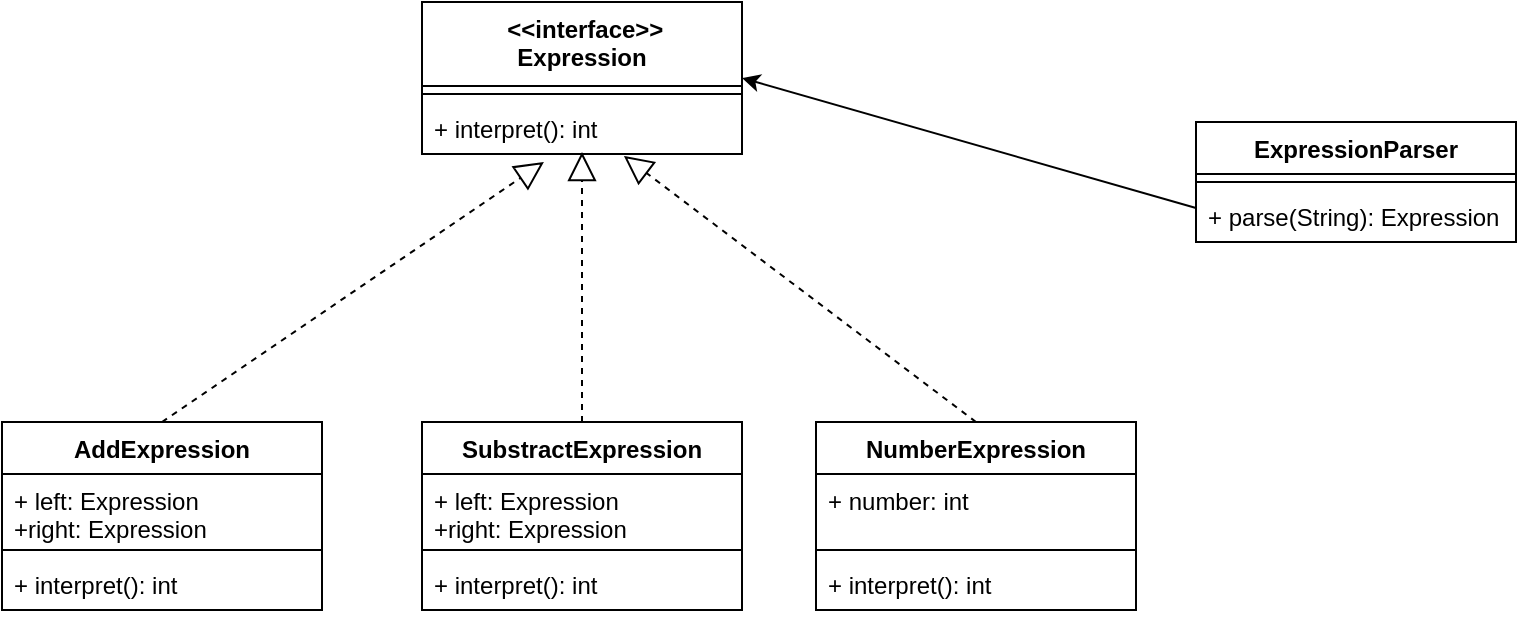 <mxfile version="18.0.6" type="device"><diagram id="DWCe3TGlZKivBM-Jg23D" name="Page-1"><mxGraphModel dx="1049" dy="976" grid="1" gridSize="10" guides="1" tooltips="1" connect="1" arrows="1" fold="1" page="1" pageScale="1" pageWidth="827" pageHeight="1169" math="0" shadow="0"><root><mxCell id="0"/><mxCell id="1" parent="0"/><mxCell id="0Yga0Z3LVUMuPNQHbzFD-1" value=" &lt;&lt;interface&gt;&gt;&#10;Expression" style="swimlane;fontStyle=1;align=center;verticalAlign=top;childLayout=stackLayout;horizontal=1;startSize=42;horizontalStack=0;resizeParent=1;resizeParentMax=0;resizeLast=0;collapsible=1;marginBottom=0;" parent="1" vertex="1"><mxGeometry x="223" y="170" width="160" height="76" as="geometry"/></mxCell><mxCell id="0Yga0Z3LVUMuPNQHbzFD-2" value="" style="line;strokeWidth=1;fillColor=none;align=left;verticalAlign=middle;spacingTop=-1;spacingLeft=3;spacingRight=3;rotatable=0;labelPosition=right;points=[];portConstraint=eastwest;" parent="0Yga0Z3LVUMuPNQHbzFD-1" vertex="1"><mxGeometry y="42" width="160" height="8" as="geometry"/></mxCell><mxCell id="0Yga0Z3LVUMuPNQHbzFD-3" value="+ interpret(): int" style="text;strokeColor=none;fillColor=none;align=left;verticalAlign=top;spacingLeft=4;spacingRight=4;overflow=hidden;rotatable=0;points=[[0,0.5],[1,0.5]];portConstraint=eastwest;" parent="0Yga0Z3LVUMuPNQHbzFD-1" vertex="1"><mxGeometry y="50" width="160" height="26" as="geometry"/></mxCell><mxCell id="0Yga0Z3LVUMuPNQHbzFD-4" value="AddExpression" style="swimlane;fontStyle=1;align=center;verticalAlign=top;childLayout=stackLayout;horizontal=1;startSize=26;horizontalStack=0;resizeParent=1;resizeParentMax=0;resizeLast=0;collapsible=1;marginBottom=0;" parent="1" vertex="1"><mxGeometry x="13" y="380" width="160" height="94" as="geometry"/></mxCell><mxCell id="0Yga0Z3LVUMuPNQHbzFD-5" value="+ left: Expression&#10;+right: Expression" style="text;strokeColor=none;fillColor=none;align=left;verticalAlign=top;spacingLeft=4;spacingRight=4;overflow=hidden;rotatable=0;points=[[0,0.5],[1,0.5]];portConstraint=eastwest;" parent="0Yga0Z3LVUMuPNQHbzFD-4" vertex="1"><mxGeometry y="26" width="160" height="34" as="geometry"/></mxCell><mxCell id="0Yga0Z3LVUMuPNQHbzFD-6" value="" style="line;strokeWidth=1;fillColor=none;align=left;verticalAlign=middle;spacingTop=-1;spacingLeft=3;spacingRight=3;rotatable=0;labelPosition=right;points=[];portConstraint=eastwest;" parent="0Yga0Z3LVUMuPNQHbzFD-4" vertex="1"><mxGeometry y="60" width="160" height="8" as="geometry"/></mxCell><mxCell id="0Yga0Z3LVUMuPNQHbzFD-7" value="+ interpret(): int" style="text;strokeColor=none;fillColor=none;align=left;verticalAlign=top;spacingLeft=4;spacingRight=4;overflow=hidden;rotatable=0;points=[[0,0.5],[1,0.5]];portConstraint=eastwest;" parent="0Yga0Z3LVUMuPNQHbzFD-4" vertex="1"><mxGeometry y="68" width="160" height="26" as="geometry"/></mxCell><mxCell id="0Yga0Z3LVUMuPNQHbzFD-8" value="SubstractExpression" style="swimlane;fontStyle=1;align=center;verticalAlign=top;childLayout=stackLayout;horizontal=1;startSize=26;horizontalStack=0;resizeParent=1;resizeParentMax=0;resizeLast=0;collapsible=1;marginBottom=0;" parent="1" vertex="1"><mxGeometry x="223" y="380" width="160" height="94" as="geometry"/></mxCell><mxCell id="0Yga0Z3LVUMuPNQHbzFD-9" value="+ left: Expression&#10;+right: Expression" style="text;strokeColor=none;fillColor=none;align=left;verticalAlign=top;spacingLeft=4;spacingRight=4;overflow=hidden;rotatable=0;points=[[0,0.5],[1,0.5]];portConstraint=eastwest;" parent="0Yga0Z3LVUMuPNQHbzFD-8" vertex="1"><mxGeometry y="26" width="160" height="34" as="geometry"/></mxCell><mxCell id="0Yga0Z3LVUMuPNQHbzFD-10" value="" style="line;strokeWidth=1;fillColor=none;align=left;verticalAlign=middle;spacingTop=-1;spacingLeft=3;spacingRight=3;rotatable=0;labelPosition=right;points=[];portConstraint=eastwest;" parent="0Yga0Z3LVUMuPNQHbzFD-8" vertex="1"><mxGeometry y="60" width="160" height="8" as="geometry"/></mxCell><mxCell id="0Yga0Z3LVUMuPNQHbzFD-11" value="+ interpret(): int" style="text;strokeColor=none;fillColor=none;align=left;verticalAlign=top;spacingLeft=4;spacingRight=4;overflow=hidden;rotatable=0;points=[[0,0.5],[1,0.5]];portConstraint=eastwest;" parent="0Yga0Z3LVUMuPNQHbzFD-8" vertex="1"><mxGeometry y="68" width="160" height="26" as="geometry"/></mxCell><mxCell id="0Yga0Z3LVUMuPNQHbzFD-12" value="" style="endArrow=block;dashed=1;endFill=0;endSize=12;html=1;exitX=0.5;exitY=0;exitDx=0;exitDy=0;entryX=0.381;entryY=1.154;entryDx=0;entryDy=0;entryPerimeter=0;" parent="1" source="0Yga0Z3LVUMuPNQHbzFD-4" target="0Yga0Z3LVUMuPNQHbzFD-3" edge="1"><mxGeometry width="160" relative="1" as="geometry"><mxPoint x="13" y="500" as="sourcePoint"/><mxPoint x="205" y="307" as="targetPoint"/></mxGeometry></mxCell><mxCell id="0Yga0Z3LVUMuPNQHbzFD-13" value="" style="endArrow=block;dashed=1;endFill=0;endSize=12;html=1;exitX=0.5;exitY=0;exitDx=0;exitDy=0;entryX=0.5;entryY=0.962;entryDx=0;entryDy=0;entryPerimeter=0;" parent="1" source="0Yga0Z3LVUMuPNQHbzFD-8" target="0Yga0Z3LVUMuPNQHbzFD-3" edge="1"><mxGeometry width="160" relative="1" as="geometry"><mxPoint x="103" y="390" as="sourcePoint"/><mxPoint x="203" y="310" as="targetPoint"/></mxGeometry></mxCell><mxCell id="0Yga0Z3LVUMuPNQHbzFD-14" value="NumberExpression" style="swimlane;fontStyle=1;align=center;verticalAlign=top;childLayout=stackLayout;horizontal=1;startSize=26;horizontalStack=0;resizeParent=1;resizeParentMax=0;resizeLast=0;collapsible=1;marginBottom=0;" parent="1" vertex="1"><mxGeometry x="420" y="380" width="160" height="94" as="geometry"/></mxCell><mxCell id="0Yga0Z3LVUMuPNQHbzFD-15" value="+ number: int" style="text;strokeColor=none;fillColor=none;align=left;verticalAlign=top;spacingLeft=4;spacingRight=4;overflow=hidden;rotatable=0;points=[[0,0.5],[1,0.5]];portConstraint=eastwest;" parent="0Yga0Z3LVUMuPNQHbzFD-14" vertex="1"><mxGeometry y="26" width="160" height="34" as="geometry"/></mxCell><mxCell id="0Yga0Z3LVUMuPNQHbzFD-16" value="" style="line;strokeWidth=1;fillColor=none;align=left;verticalAlign=middle;spacingTop=-1;spacingLeft=3;spacingRight=3;rotatable=0;labelPosition=right;points=[];portConstraint=eastwest;" parent="0Yga0Z3LVUMuPNQHbzFD-14" vertex="1"><mxGeometry y="60" width="160" height="8" as="geometry"/></mxCell><mxCell id="0Yga0Z3LVUMuPNQHbzFD-17" value="+ interpret(): int" style="text;strokeColor=none;fillColor=none;align=left;verticalAlign=top;spacingLeft=4;spacingRight=4;overflow=hidden;rotatable=0;points=[[0,0.5],[1,0.5]];portConstraint=eastwest;" parent="0Yga0Z3LVUMuPNQHbzFD-14" vertex="1"><mxGeometry y="68" width="160" height="26" as="geometry"/></mxCell><mxCell id="0Yga0Z3LVUMuPNQHbzFD-18" value="" style="endArrow=block;dashed=1;endFill=0;endSize=12;html=1;exitX=0.5;exitY=0;exitDx=0;exitDy=0;entryX=0.631;entryY=1.038;entryDx=0;entryDy=0;entryPerimeter=0;" parent="1" source="0Yga0Z3LVUMuPNQHbzFD-14" target="0Yga0Z3LVUMuPNQHbzFD-3" edge="1"><mxGeometry width="160" relative="1" as="geometry"><mxPoint x="313" y="390" as="sourcePoint"/><mxPoint x="213" y="315.012" as="targetPoint"/></mxGeometry></mxCell><mxCell id="0Yga0Z3LVUMuPNQHbzFD-19" value="ExpressionParser" style="swimlane;fontStyle=1;align=center;verticalAlign=top;childLayout=stackLayout;horizontal=1;startSize=26;horizontalStack=0;resizeParent=1;resizeParentMax=0;resizeLast=0;collapsible=1;marginBottom=0;" parent="1" vertex="1"><mxGeometry x="610" y="230" width="160" height="60" as="geometry"/></mxCell><mxCell id="0Yga0Z3LVUMuPNQHbzFD-21" value="" style="line;strokeWidth=1;fillColor=none;align=left;verticalAlign=middle;spacingTop=-1;spacingLeft=3;spacingRight=3;rotatable=0;labelPosition=right;points=[];portConstraint=eastwest;" parent="0Yga0Z3LVUMuPNQHbzFD-19" vertex="1"><mxGeometry y="26" width="160" height="8" as="geometry"/></mxCell><mxCell id="0Yga0Z3LVUMuPNQHbzFD-22" value="+ parse(String): Expression" style="text;strokeColor=none;fillColor=none;align=left;verticalAlign=top;spacingLeft=4;spacingRight=4;overflow=hidden;rotatable=0;points=[[0,0.5],[1,0.5]];portConstraint=eastwest;" parent="0Yga0Z3LVUMuPNQHbzFD-19" vertex="1"><mxGeometry y="34" width="160" height="26" as="geometry"/></mxCell><mxCell id="0Yga0Z3LVUMuPNQHbzFD-23" style="rounded=0;orthogonalLoop=1;jettySize=auto;html=1;exitX=0;exitY=0.5;exitDx=0;exitDy=0;entryX=1;entryY=0.5;entryDx=0;entryDy=0;" parent="1" target="0Yga0Z3LVUMuPNQHbzFD-1" edge="1"><mxGeometry relative="1" as="geometry"><mxPoint x="610" y="273" as="sourcePoint"/></mxGeometry></mxCell></root></mxGraphModel></diagram></mxfile>